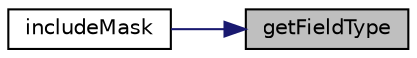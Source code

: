 digraph "getFieldType"
{
 // LATEX_PDF_SIZE
  edge [fontname="Helvetica",fontsize="10",labelfontname="Helvetica",labelfontsize="10"];
  node [fontname="Helvetica",fontsize="10",shape=record];
  rankdir="RL";
  Node1 [label="getFieldType",height=0.2,width=0.4,color="black", fillcolor="grey75", style="filled", fontcolor="black",tooltip=" "];
  Node1 -> Node2 [dir="back",color="midnightblue",fontsize="10",style="solid",fontname="Helvetica"];
  Node2 [label="includeMask",height=0.2,width=0.4,color="black", fillcolor="white", style="filled",URL="$classpFlow_1_1includeMask.html#a70bbe45140906680c8e4a0041fdcd6cb",tooltip=" "];
}
